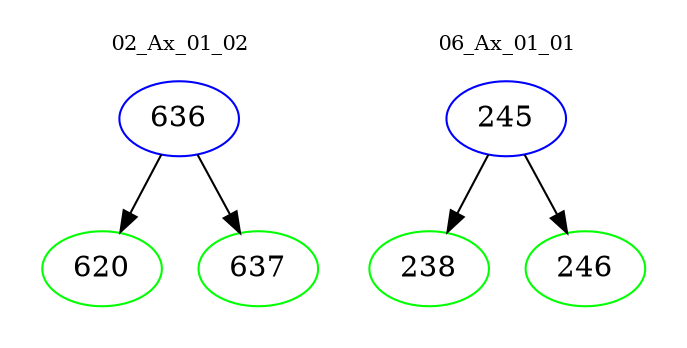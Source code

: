 digraph{
subgraph cluster_0 {
color = white
label = "02_Ax_01_02";
fontsize=10;
T0_636 [label="636", color="blue"]
T0_636 -> T0_620 [color="black"]
T0_620 [label="620", color="green"]
T0_636 -> T0_637 [color="black"]
T0_637 [label="637", color="green"]
}
subgraph cluster_1 {
color = white
label = "06_Ax_01_01";
fontsize=10;
T1_245 [label="245", color="blue"]
T1_245 -> T1_238 [color="black"]
T1_238 [label="238", color="green"]
T1_245 -> T1_246 [color="black"]
T1_246 [label="246", color="green"]
}
}
